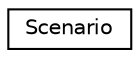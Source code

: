 digraph "Graphical Class Hierarchy"
{
 // LATEX_PDF_SIZE
  edge [fontname="Helvetica",fontsize="10",labelfontname="Helvetica",labelfontsize="10"];
  node [fontname="Helvetica",fontsize="10",shape=record];
  rankdir="LR";
  Node0 [label="Scenario",height=0.2,width=0.4,color="black", fillcolor="white", style="filled",URL="$classScenario.html",tooltip=" "];
}
